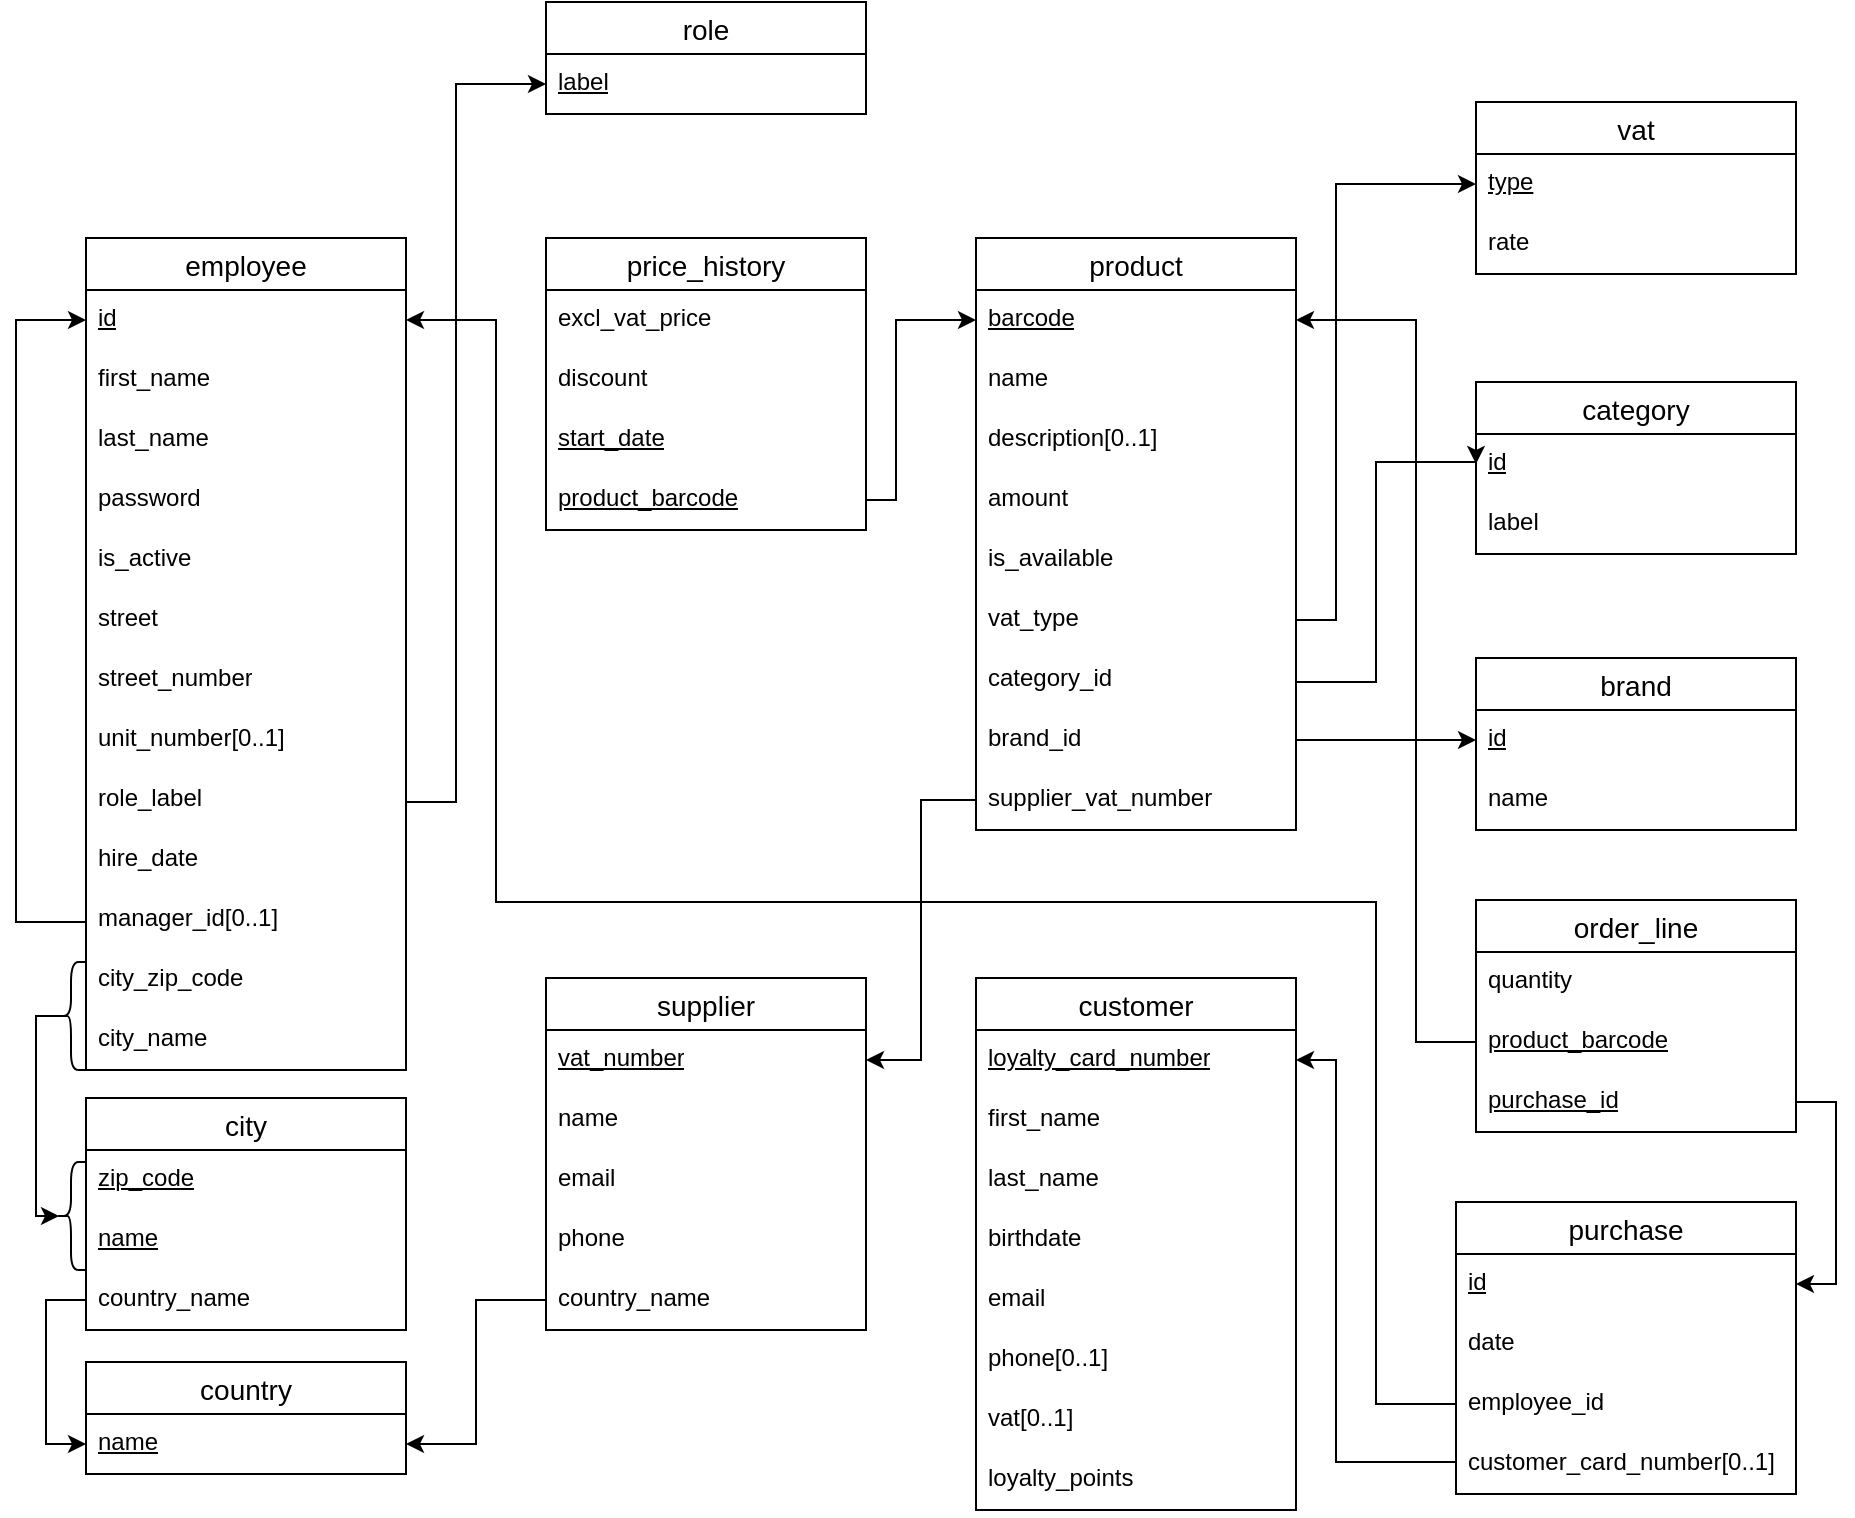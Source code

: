 <mxfile version="26.1.1">
  <diagram name="Page-1" id="KWOimu77VMeg4pdiOKhi">
    <mxGraphModel dx="2255" dy="879" grid="1" gridSize="10" guides="1" tooltips="1" connect="1" arrows="1" fold="1" page="1" pageScale="1" pageWidth="850" pageHeight="1100" math="0" shadow="0">
      <root>
        <mxCell id="0" />
        <mxCell id="1" parent="0" />
        <mxCell id="mwfjOEjG_0USMS4IyQ6j-1" value="employee" style="swimlane;fontStyle=0;childLayout=stackLayout;horizontal=1;startSize=26;horizontalStack=0;resizeParent=1;resizeParentMax=0;resizeLast=0;collapsible=1;marginBottom=0;align=center;fontSize=14;" parent="1" vertex="1">
          <mxGeometry x="-495" y="238" width="160" height="416" as="geometry" />
        </mxCell>
        <mxCell id="mwfjOEjG_0USMS4IyQ6j-2" value="&lt;u&gt;id&lt;/u&gt;" style="text;strokeColor=none;fillColor=none;spacingLeft=4;spacingRight=4;overflow=hidden;rotatable=0;points=[[0,0.5],[1,0.5]];portConstraint=eastwest;fontSize=12;whiteSpace=wrap;html=1;" parent="mwfjOEjG_0USMS4IyQ6j-1" vertex="1">
          <mxGeometry y="26" width="160" height="30" as="geometry" />
        </mxCell>
        <mxCell id="mwfjOEjG_0USMS4IyQ6j-3" value="first_name" style="text;strokeColor=none;fillColor=none;spacingLeft=4;spacingRight=4;overflow=hidden;rotatable=0;points=[[0,0.5],[1,0.5]];portConstraint=eastwest;fontSize=12;whiteSpace=wrap;html=1;" parent="mwfjOEjG_0USMS4IyQ6j-1" vertex="1">
          <mxGeometry y="56" width="160" height="30" as="geometry" />
        </mxCell>
        <mxCell id="mwfjOEjG_0USMS4IyQ6j-4" value="last_name" style="text;strokeColor=none;fillColor=none;spacingLeft=4;spacingRight=4;overflow=hidden;rotatable=0;points=[[0,0.5],[1,0.5]];portConstraint=eastwest;fontSize=12;whiteSpace=wrap;html=1;" parent="mwfjOEjG_0USMS4IyQ6j-1" vertex="1">
          <mxGeometry y="86" width="160" height="30" as="geometry" />
        </mxCell>
        <mxCell id="mwfjOEjG_0USMS4IyQ6j-5" value="password" style="text;strokeColor=none;fillColor=none;spacingLeft=4;spacingRight=4;overflow=hidden;rotatable=0;points=[[0,0.5],[1,0.5]];portConstraint=eastwest;fontSize=12;whiteSpace=wrap;html=1;" parent="mwfjOEjG_0USMS4IyQ6j-1" vertex="1">
          <mxGeometry y="116" width="160" height="30" as="geometry" />
        </mxCell>
        <mxCell id="bQ-zPAdMfd58xfYclVFQ-1" value="is_active" style="text;strokeColor=none;fillColor=none;spacingLeft=4;spacingRight=4;overflow=hidden;rotatable=0;points=[[0,0.5],[1,0.5]];portConstraint=eastwest;fontSize=12;whiteSpace=wrap;html=1;" parent="mwfjOEjG_0USMS4IyQ6j-1" vertex="1">
          <mxGeometry y="146" width="160" height="30" as="geometry" />
        </mxCell>
        <mxCell id="QZr-z11k4kutJhDiOuYp-19" value="street" style="text;strokeColor=none;fillColor=none;spacingLeft=4;spacingRight=4;overflow=hidden;rotatable=0;points=[[0,0.5],[1,0.5]];portConstraint=eastwest;fontSize=12;whiteSpace=wrap;html=1;" parent="mwfjOEjG_0USMS4IyQ6j-1" vertex="1">
          <mxGeometry y="176" width="160" height="30" as="geometry" />
        </mxCell>
        <mxCell id="QZr-z11k4kutJhDiOuYp-20" value="street_number" style="text;strokeColor=none;fillColor=none;spacingLeft=4;spacingRight=4;overflow=hidden;rotatable=0;points=[[0,0.5],[1,0.5]];portConstraint=eastwest;fontSize=12;whiteSpace=wrap;html=1;" parent="mwfjOEjG_0USMS4IyQ6j-1" vertex="1">
          <mxGeometry y="206" width="160" height="30" as="geometry" />
        </mxCell>
        <mxCell id="QZr-z11k4kutJhDiOuYp-21" value="unit_number[0..1]" style="text;strokeColor=none;fillColor=none;spacingLeft=4;spacingRight=4;overflow=hidden;rotatable=0;points=[[0,0.5],[1,0.5]];portConstraint=eastwest;fontSize=12;whiteSpace=wrap;html=1;" parent="mwfjOEjG_0USMS4IyQ6j-1" vertex="1">
          <mxGeometry y="236" width="160" height="30" as="geometry" />
        </mxCell>
        <mxCell id="QZr-z11k4kutJhDiOuYp-26" value="role_label" style="text;strokeColor=none;fillColor=none;spacingLeft=4;spacingRight=4;overflow=hidden;rotatable=0;points=[[0,0.5],[1,0.5]];portConstraint=eastwest;fontSize=12;whiteSpace=wrap;html=1;" parent="mwfjOEjG_0USMS4IyQ6j-1" vertex="1">
          <mxGeometry y="266" width="160" height="30" as="geometry" />
        </mxCell>
        <mxCell id="SNwJz7Uo0Z0ph2AFUXIb-15" value="hire_date" style="text;strokeColor=none;fillColor=none;spacingLeft=4;spacingRight=4;overflow=hidden;rotatable=0;points=[[0,0.5],[1,0.5]];portConstraint=eastwest;fontSize=12;whiteSpace=wrap;html=1;" parent="mwfjOEjG_0USMS4IyQ6j-1" vertex="1">
          <mxGeometry y="296" width="160" height="30" as="geometry" />
        </mxCell>
        <mxCell id="SNwJz7Uo0Z0ph2AFUXIb-36" style="edgeStyle=orthogonalEdgeStyle;rounded=0;orthogonalLoop=1;jettySize=auto;html=1;exitX=0;exitY=0.5;exitDx=0;exitDy=0;entryX=0;entryY=0.5;entryDx=0;entryDy=0;" parent="mwfjOEjG_0USMS4IyQ6j-1" source="SNwJz7Uo0Z0ph2AFUXIb-35" target="mwfjOEjG_0USMS4IyQ6j-2" edge="1">
          <mxGeometry relative="1" as="geometry">
            <Array as="points">
              <mxPoint x="-35" y="342" />
              <mxPoint x="-35" y="41" />
            </Array>
          </mxGeometry>
        </mxCell>
        <mxCell id="SNwJz7Uo0Z0ph2AFUXIb-35" value="manager_id[0..1]" style="text;strokeColor=none;fillColor=none;spacingLeft=4;spacingRight=4;overflow=hidden;rotatable=0;points=[[0,0.5],[1,0.5]];portConstraint=eastwest;fontSize=12;whiteSpace=wrap;html=1;" parent="mwfjOEjG_0USMS4IyQ6j-1" vertex="1">
          <mxGeometry y="326" width="160" height="30" as="geometry" />
        </mxCell>
        <mxCell id="SNwJz7Uo0Z0ph2AFUXIb-1" value="city_zip_code" style="text;strokeColor=none;fillColor=none;spacingLeft=4;spacingRight=4;overflow=hidden;rotatable=0;points=[[0,0.5],[1,0.5]];portConstraint=eastwest;fontSize=12;whiteSpace=wrap;html=1;" parent="mwfjOEjG_0USMS4IyQ6j-1" vertex="1">
          <mxGeometry y="356" width="160" height="30" as="geometry" />
        </mxCell>
        <mxCell id="SNwJz7Uo0Z0ph2AFUXIb-2" value="city_name" style="text;strokeColor=none;fillColor=none;spacingLeft=4;spacingRight=4;overflow=hidden;rotatable=0;points=[[0,0.5],[1,0.5]];portConstraint=eastwest;fontSize=12;whiteSpace=wrap;html=1;" parent="mwfjOEjG_0USMS4IyQ6j-1" vertex="1">
          <mxGeometry y="386" width="160" height="30" as="geometry" />
        </mxCell>
        <mxCell id="bQ-zPAdMfd58xfYclVFQ-4" style="edgeStyle=orthogonalEdgeStyle;rounded=0;orthogonalLoop=1;jettySize=auto;html=1;exitX=1;exitY=0.75;exitDx=0;exitDy=0;entryX=0;entryY=0.5;entryDx=0;entryDy=0;" parent="1" source="mwfjOEjG_0USMS4IyQ6j-6" target="uZW9Lm77zSu4P6S-FU0z-10" edge="1">
          <mxGeometry relative="1" as="geometry">
            <Array as="points">
              <mxPoint x="150" y="460" />
              <mxPoint x="150" y="350" />
              <mxPoint x="200" y="350" />
            </Array>
          </mxGeometry>
        </mxCell>
        <mxCell id="mwfjOEjG_0USMS4IyQ6j-6" value="product" style="swimlane;fontStyle=0;childLayout=stackLayout;horizontal=1;startSize=26;horizontalStack=0;resizeParent=1;resizeParentMax=0;resizeLast=0;collapsible=1;marginBottom=0;align=center;fontSize=14;" parent="1" vertex="1">
          <mxGeometry x="-50" y="238" width="160" height="296" as="geometry" />
        </mxCell>
        <mxCell id="mwfjOEjG_0USMS4IyQ6j-7" value="&lt;u&gt;barcode&lt;/u&gt;" style="text;strokeColor=none;fillColor=none;spacingLeft=4;spacingRight=4;overflow=hidden;rotatable=0;points=[[0,0.5],[1,0.5]];portConstraint=eastwest;fontSize=12;whiteSpace=wrap;html=1;" parent="mwfjOEjG_0USMS4IyQ6j-6" vertex="1">
          <mxGeometry y="26" width="160" height="30" as="geometry" />
        </mxCell>
        <mxCell id="mwfjOEjG_0USMS4IyQ6j-8" value="name" style="text;strokeColor=none;fillColor=none;spacingLeft=4;spacingRight=4;overflow=hidden;rotatable=0;points=[[0,0.5],[1,0.5]];portConstraint=eastwest;fontSize=12;whiteSpace=wrap;html=1;" parent="mwfjOEjG_0USMS4IyQ6j-6" vertex="1">
          <mxGeometry y="56" width="160" height="30" as="geometry" />
        </mxCell>
        <mxCell id="bQ-zPAdMfd58xfYclVFQ-3" value="description[0..1]" style="text;strokeColor=none;fillColor=none;spacingLeft=4;spacingRight=4;overflow=hidden;rotatable=0;points=[[0,0.5],[1,0.5]];portConstraint=eastwest;fontSize=12;whiteSpace=wrap;html=1;" parent="mwfjOEjG_0USMS4IyQ6j-6" vertex="1">
          <mxGeometry y="86" width="160" height="30" as="geometry" />
        </mxCell>
        <mxCell id="mwfjOEjG_0USMS4IyQ6j-9" value="amount" style="text;strokeColor=none;fillColor=none;spacingLeft=4;spacingRight=4;overflow=hidden;rotatable=0;points=[[0,0.5],[1,0.5]];portConstraint=eastwest;fontSize=12;whiteSpace=wrap;html=1;" parent="mwfjOEjG_0USMS4IyQ6j-6" vertex="1">
          <mxGeometry y="116" width="160" height="30" as="geometry" />
        </mxCell>
        <mxCell id="QZr-z11k4kutJhDiOuYp-1" value="is_available" style="text;strokeColor=none;fillColor=none;spacingLeft=4;spacingRight=4;overflow=hidden;rotatable=0;points=[[0,0.5],[1,0.5]];portConstraint=eastwest;fontSize=12;whiteSpace=wrap;html=1;" parent="mwfjOEjG_0USMS4IyQ6j-6" vertex="1">
          <mxGeometry y="146" width="160" height="30" as="geometry" />
        </mxCell>
        <mxCell id="SNwJz7Uo0Z0ph2AFUXIb-21" value="vat_type" style="text;strokeColor=none;fillColor=none;spacingLeft=4;spacingRight=4;overflow=hidden;rotatable=0;points=[[0,0.5],[1,0.5]];portConstraint=eastwest;fontSize=12;whiteSpace=wrap;html=1;" parent="mwfjOEjG_0USMS4IyQ6j-6" vertex="1">
          <mxGeometry y="176" width="160" height="30" as="geometry" />
        </mxCell>
        <mxCell id="SNwJz7Uo0Z0ph2AFUXIb-23" value="category_id" style="text;strokeColor=none;fillColor=none;spacingLeft=4;spacingRight=4;overflow=hidden;rotatable=0;points=[[0,0.5],[1,0.5]];portConstraint=eastwest;fontSize=12;whiteSpace=wrap;html=1;" parent="mwfjOEjG_0USMS4IyQ6j-6" vertex="1">
          <mxGeometry y="206" width="160" height="30" as="geometry" />
        </mxCell>
        <mxCell id="SNwJz7Uo0Z0ph2AFUXIb-25" value="brand_id" style="text;strokeColor=none;fillColor=none;spacingLeft=4;spacingRight=4;overflow=hidden;rotatable=0;points=[[0,0.5],[1,0.5]];portConstraint=eastwest;fontSize=12;whiteSpace=wrap;html=1;" parent="mwfjOEjG_0USMS4IyQ6j-6" vertex="1">
          <mxGeometry y="236" width="160" height="30" as="geometry" />
        </mxCell>
        <mxCell id="SNwJz7Uo0Z0ph2AFUXIb-13" value="supplier_vat_number" style="text;strokeColor=none;fillColor=none;spacingLeft=4;spacingRight=4;overflow=hidden;rotatable=0;points=[[0,0.5],[1,0.5]];portConstraint=eastwest;fontSize=12;whiteSpace=wrap;html=1;" parent="mwfjOEjG_0USMS4IyQ6j-6" vertex="1">
          <mxGeometry y="266" width="160" height="30" as="geometry" />
        </mxCell>
        <mxCell id="mwfjOEjG_0USMS4IyQ6j-19" value="brand" style="swimlane;fontStyle=0;childLayout=stackLayout;horizontal=1;startSize=26;horizontalStack=0;resizeParent=1;resizeParentMax=0;resizeLast=0;collapsible=1;marginBottom=0;align=center;fontSize=14;" parent="1" vertex="1">
          <mxGeometry x="200" y="448" width="160" height="86" as="geometry" />
        </mxCell>
        <mxCell id="mwfjOEjG_0USMS4IyQ6j-20" value="&lt;u&gt;id&lt;/u&gt;" style="text;strokeColor=none;fillColor=none;spacingLeft=4;spacingRight=4;overflow=hidden;rotatable=0;points=[[0,0.5],[1,0.5]];portConstraint=eastwest;fontSize=12;whiteSpace=wrap;html=1;" parent="mwfjOEjG_0USMS4IyQ6j-19" vertex="1">
          <mxGeometry y="26" width="160" height="30" as="geometry" />
        </mxCell>
        <mxCell id="QZr-z11k4kutJhDiOuYp-6" value="name" style="text;strokeColor=none;fillColor=none;spacingLeft=4;spacingRight=4;overflow=hidden;rotatable=0;points=[[0,0.5],[1,0.5]];portConstraint=eastwest;fontSize=12;whiteSpace=wrap;html=1;" parent="mwfjOEjG_0USMS4IyQ6j-19" vertex="1">
          <mxGeometry y="56" width="160" height="30" as="geometry" />
        </mxCell>
        <mxCell id="QZr-z11k4kutJhDiOuYp-2" value="supplier" style="swimlane;fontStyle=0;childLayout=stackLayout;horizontal=1;startSize=26;horizontalStack=0;resizeParent=1;resizeParentMax=0;resizeLast=0;collapsible=1;marginBottom=0;align=center;fontSize=14;" parent="1" vertex="1">
          <mxGeometry x="-265" y="608" width="160" height="176" as="geometry" />
        </mxCell>
        <mxCell id="QZr-z11k4kutJhDiOuYp-3" value="&lt;u&gt;vat_number&lt;/u&gt;" style="text;strokeColor=none;fillColor=none;spacingLeft=4;spacingRight=4;overflow=hidden;rotatable=0;points=[[0,0.5],[1,0.5]];portConstraint=eastwest;fontSize=12;whiteSpace=wrap;html=1;" parent="QZr-z11k4kutJhDiOuYp-2" vertex="1">
          <mxGeometry y="26" width="160" height="30" as="geometry" />
        </mxCell>
        <mxCell id="QZr-z11k4kutJhDiOuYp-7" value="name" style="text;strokeColor=none;fillColor=none;spacingLeft=4;spacingRight=4;overflow=hidden;rotatable=0;points=[[0,0.5],[1,0.5]];portConstraint=eastwest;fontSize=12;whiteSpace=wrap;html=1;" parent="QZr-z11k4kutJhDiOuYp-2" vertex="1">
          <mxGeometry y="56" width="160" height="30" as="geometry" />
        </mxCell>
        <mxCell id="QZr-z11k4kutJhDiOuYp-14" value="email" style="text;strokeColor=none;fillColor=none;spacingLeft=4;spacingRight=4;overflow=hidden;rotatable=0;points=[[0,0.5],[1,0.5]];portConstraint=eastwest;fontSize=12;whiteSpace=wrap;html=1;" parent="QZr-z11k4kutJhDiOuYp-2" vertex="1">
          <mxGeometry y="86" width="160" height="30" as="geometry" />
        </mxCell>
        <mxCell id="QZr-z11k4kutJhDiOuYp-27" value="phone" style="text;strokeColor=none;fillColor=none;spacingLeft=4;spacingRight=4;overflow=hidden;rotatable=0;points=[[0,0.5],[1,0.5]];portConstraint=eastwest;fontSize=12;whiteSpace=wrap;html=1;" parent="QZr-z11k4kutJhDiOuYp-2" vertex="1">
          <mxGeometry y="116" width="160" height="30" as="geometry" />
        </mxCell>
        <mxCell id="SNwJz7Uo0Z0ph2AFUXIb-11" value="country_name" style="text;strokeColor=none;fillColor=none;spacingLeft=4;spacingRight=4;overflow=hidden;rotatable=0;points=[[0,0.5],[1,0.5]];portConstraint=eastwest;fontSize=12;whiteSpace=wrap;html=1;" parent="QZr-z11k4kutJhDiOuYp-2" vertex="1">
          <mxGeometry y="146" width="160" height="30" as="geometry" />
        </mxCell>
        <mxCell id="QZr-z11k4kutJhDiOuYp-15" value="city" style="swimlane;fontStyle=0;childLayout=stackLayout;horizontal=1;startSize=26;horizontalStack=0;resizeParent=1;resizeParentMax=0;resizeLast=0;collapsible=1;marginBottom=0;align=center;fontSize=14;" parent="1" vertex="1">
          <mxGeometry x="-495" y="668" width="160" height="116" as="geometry" />
        </mxCell>
        <mxCell id="QZr-z11k4kutJhDiOuYp-16" value="&lt;u&gt;zip_code&lt;/u&gt;" style="text;strokeColor=none;fillColor=none;spacingLeft=4;spacingRight=4;overflow=hidden;rotatable=0;points=[[0,0.5],[1,0.5]];portConstraint=eastwest;fontSize=12;whiteSpace=wrap;html=1;" parent="QZr-z11k4kutJhDiOuYp-15" vertex="1">
          <mxGeometry y="26" width="160" height="30" as="geometry" />
        </mxCell>
        <mxCell id="QZr-z11k4kutJhDiOuYp-17" value="&lt;u&gt;name&lt;/u&gt;" style="text;strokeColor=none;fillColor=none;spacingLeft=4;spacingRight=4;overflow=hidden;rotatable=0;points=[[0,0.5],[1,0.5]];portConstraint=eastwest;fontSize=12;whiteSpace=wrap;html=1;" parent="QZr-z11k4kutJhDiOuYp-15" vertex="1">
          <mxGeometry y="56" width="160" height="30" as="geometry" />
        </mxCell>
        <mxCell id="SNwJz7Uo0Z0ph2AFUXIb-8" value="country_name" style="text;strokeColor=none;fillColor=none;spacingLeft=4;spacingRight=4;overflow=hidden;rotatable=0;points=[[0,0.5],[1,0.5]];portConstraint=eastwest;fontSize=12;whiteSpace=wrap;html=1;" parent="QZr-z11k4kutJhDiOuYp-15" vertex="1">
          <mxGeometry y="86" width="160" height="30" as="geometry" />
        </mxCell>
        <mxCell id="QZr-z11k4kutJhDiOuYp-22" value="country" style="swimlane;fontStyle=0;childLayout=stackLayout;horizontal=1;startSize=26;horizontalStack=0;resizeParent=1;resizeParentMax=0;resizeLast=0;collapsible=1;marginBottom=0;align=center;fontSize=14;" parent="1" vertex="1">
          <mxGeometry x="-495" y="800" width="160" height="56" as="geometry" />
        </mxCell>
        <mxCell id="QZr-z11k4kutJhDiOuYp-23" value="&lt;u&gt;name&lt;/u&gt;" style="text;strokeColor=none;fillColor=none;spacingLeft=4;spacingRight=4;overflow=hidden;rotatable=0;points=[[0,0.5],[1,0.5]];portConstraint=eastwest;fontSize=12;whiteSpace=wrap;html=1;" parent="QZr-z11k4kutJhDiOuYp-22" vertex="1">
          <mxGeometry y="26" width="160" height="30" as="geometry" />
        </mxCell>
        <mxCell id="eKYF488PRIwVj6qgCMkd-2" value="price_history" style="swimlane;fontStyle=0;childLayout=stackLayout;horizontal=1;startSize=26;horizontalStack=0;resizeParent=1;resizeParentMax=0;resizeLast=0;collapsible=1;marginBottom=0;align=center;fontSize=14;" parent="1" vertex="1">
          <mxGeometry x="-265" y="238" width="160" height="146" as="geometry" />
        </mxCell>
        <mxCell id="eKYF488PRIwVj6qgCMkd-4" value="excl_vat_price" style="text;strokeColor=none;fillColor=none;spacingLeft=4;spacingRight=4;overflow=hidden;rotatable=0;points=[[0,0.5],[1,0.5]];portConstraint=eastwest;fontSize=12;whiteSpace=wrap;html=1;" parent="eKYF488PRIwVj6qgCMkd-2" vertex="1">
          <mxGeometry y="26" width="160" height="30" as="geometry" />
        </mxCell>
        <mxCell id="eKYF488PRIwVj6qgCMkd-18" value="discount" style="text;strokeColor=none;fillColor=none;spacingLeft=4;spacingRight=4;overflow=hidden;rotatable=0;points=[[0,0.5],[1,0.5]];portConstraint=eastwest;fontSize=12;whiteSpace=wrap;html=1;" parent="eKYF488PRIwVj6qgCMkd-2" vertex="1">
          <mxGeometry y="56" width="160" height="30" as="geometry" />
        </mxCell>
        <mxCell id="eKYF488PRIwVj6qgCMkd-11" value="start_date" style="text;strokeColor=none;fillColor=none;spacingLeft=4;spacingRight=4;overflow=hidden;rotatable=0;points=[[0,0.5],[1,0.5]];portConstraint=eastwest;fontSize=12;whiteSpace=wrap;html=1;fontStyle=4" parent="eKYF488PRIwVj6qgCMkd-2" vertex="1">
          <mxGeometry y="86" width="160" height="30" as="geometry" />
        </mxCell>
        <mxCell id="SNwJz7Uo0Z0ph2AFUXIb-33" value="product_barcode" style="text;strokeColor=none;fillColor=none;spacingLeft=4;spacingRight=4;overflow=hidden;rotatable=0;points=[[0,0.5],[1,0.5]];portConstraint=eastwest;fontSize=12;whiteSpace=wrap;html=1;fontStyle=4" parent="eKYF488PRIwVj6qgCMkd-2" vertex="1">
          <mxGeometry y="116" width="160" height="30" as="geometry" />
        </mxCell>
        <mxCell id="eKYF488PRIwVj6qgCMkd-20" value="customer" style="swimlane;fontStyle=0;childLayout=stackLayout;horizontal=1;startSize=26;horizontalStack=0;resizeParent=1;resizeParentMax=0;resizeLast=0;collapsible=1;marginBottom=0;align=center;fontSize=14;" parent="1" vertex="1">
          <mxGeometry x="-50" y="608" width="160" height="266" as="geometry" />
        </mxCell>
        <mxCell id="eKYF488PRIwVj6qgCMkd-21" value="&lt;u&gt;loyalty_card_number&lt;/u&gt;" style="text;strokeColor=none;fillColor=none;spacingLeft=4;spacingRight=4;overflow=hidden;rotatable=0;points=[[0,0.5],[1,0.5]];portConstraint=eastwest;fontSize=12;whiteSpace=wrap;html=1;" parent="eKYF488PRIwVj6qgCMkd-20" vertex="1">
          <mxGeometry y="26" width="160" height="30" as="geometry" />
        </mxCell>
        <mxCell id="eKYF488PRIwVj6qgCMkd-22" value="first_name" style="text;strokeColor=none;fillColor=none;spacingLeft=4;spacingRight=4;overflow=hidden;rotatable=0;points=[[0,0.5],[1,0.5]];portConstraint=eastwest;fontSize=12;whiteSpace=wrap;html=1;" parent="eKYF488PRIwVj6qgCMkd-20" vertex="1">
          <mxGeometry y="56" width="160" height="30" as="geometry" />
        </mxCell>
        <mxCell id="eKYF488PRIwVj6qgCMkd-26" value="last_name" style="text;strokeColor=none;fillColor=none;spacingLeft=4;spacingRight=4;overflow=hidden;rotatable=0;points=[[0,0.5],[1,0.5]];portConstraint=eastwest;fontSize=12;whiteSpace=wrap;html=1;" parent="eKYF488PRIwVj6qgCMkd-20" vertex="1">
          <mxGeometry y="86" width="160" height="30" as="geometry" />
        </mxCell>
        <mxCell id="uZW9Lm77zSu4P6S-FU0z-4" value="birthdate" style="text;strokeColor=none;fillColor=none;spacingLeft=4;spacingRight=4;overflow=hidden;rotatable=0;points=[[0,0.5],[1,0.5]];portConstraint=eastwest;fontSize=12;whiteSpace=wrap;html=1;" parent="eKYF488PRIwVj6qgCMkd-20" vertex="1">
          <mxGeometry y="116" width="160" height="30" as="geometry" />
        </mxCell>
        <mxCell id="eKYF488PRIwVj6qgCMkd-24" value="email" style="text;strokeColor=none;fillColor=none;spacingLeft=4;spacingRight=4;overflow=hidden;rotatable=0;points=[[0,0.5],[1,0.5]];portConstraint=eastwest;fontSize=12;whiteSpace=wrap;html=1;" parent="eKYF488PRIwVj6qgCMkd-20" vertex="1">
          <mxGeometry y="146" width="160" height="30" as="geometry" />
        </mxCell>
        <mxCell id="eKYF488PRIwVj6qgCMkd-25" value="phone[0..1]" style="text;strokeColor=none;fillColor=none;spacingLeft=4;spacingRight=4;overflow=hidden;rotatable=0;points=[[0,0.5],[1,0.5]];portConstraint=eastwest;fontSize=12;whiteSpace=wrap;html=1;" parent="eKYF488PRIwVj6qgCMkd-20" vertex="1">
          <mxGeometry y="176" width="160" height="30" as="geometry" />
        </mxCell>
        <mxCell id="qaBxt1jgXCRZqOWwcfoi-2" value="vat[0..1]" style="text;strokeColor=none;fillColor=none;spacingLeft=4;spacingRight=4;overflow=hidden;rotatable=0;points=[[0,0.5],[1,0.5]];portConstraint=eastwest;fontSize=12;whiteSpace=wrap;html=1;" parent="eKYF488PRIwVj6qgCMkd-20" vertex="1">
          <mxGeometry y="206" width="160" height="30" as="geometry" />
        </mxCell>
        <mxCell id="eKYF488PRIwVj6qgCMkd-27" value="loyalty_points" style="text;strokeColor=none;fillColor=none;spacingLeft=4;spacingRight=4;overflow=hidden;rotatable=0;points=[[0,0.5],[1,0.5]];portConstraint=eastwest;fontSize=12;whiteSpace=wrap;html=1;" parent="eKYF488PRIwVj6qgCMkd-20" vertex="1">
          <mxGeometry y="236" width="160" height="30" as="geometry" />
        </mxCell>
        <mxCell id="eKYF488PRIwVj6qgCMkd-29" value="purchase" style="swimlane;fontStyle=0;childLayout=stackLayout;horizontal=1;startSize=26;horizontalStack=0;resizeParent=1;resizeParentMax=0;resizeLast=0;collapsible=1;marginBottom=0;align=center;fontSize=14;" parent="1" vertex="1">
          <mxGeometry x="190" y="720" width="170" height="146" as="geometry" />
        </mxCell>
        <mxCell id="eKYF488PRIwVj6qgCMkd-30" value="&lt;u&gt;id&lt;/u&gt;" style="text;strokeColor=none;fillColor=none;spacingLeft=4;spacingRight=4;overflow=hidden;rotatable=0;points=[[0,0.5],[1,0.5]];portConstraint=eastwest;fontSize=12;whiteSpace=wrap;html=1;" parent="eKYF488PRIwVj6qgCMkd-29" vertex="1">
          <mxGeometry y="26" width="170" height="30" as="geometry" />
        </mxCell>
        <mxCell id="eKYF488PRIwVj6qgCMkd-31" value="date" style="text;strokeColor=none;fillColor=none;spacingLeft=4;spacingRight=4;overflow=hidden;rotatable=0;points=[[0,0.5],[1,0.5]];portConstraint=eastwest;fontSize=12;whiteSpace=wrap;html=1;" parent="eKYF488PRIwVj6qgCMkd-29" vertex="1">
          <mxGeometry y="56" width="170" height="30" as="geometry" />
        </mxCell>
        <mxCell id="SNwJz7Uo0Z0ph2AFUXIb-17" value="employee_id" style="text;strokeColor=none;fillColor=none;spacingLeft=4;spacingRight=4;overflow=hidden;rotatable=0;points=[[0,0.5],[1,0.5]];portConstraint=eastwest;fontSize=12;whiteSpace=wrap;html=1;" parent="eKYF488PRIwVj6qgCMkd-29" vertex="1">
          <mxGeometry y="86" width="170" height="30" as="geometry" />
        </mxCell>
        <mxCell id="SNwJz7Uo0Z0ph2AFUXIb-19" value="customer_card_number[0..1]" style="text;strokeColor=none;fillColor=none;spacingLeft=4;spacingRight=4;overflow=hidden;rotatable=0;points=[[0,0.5],[1,0.5]];portConstraint=eastwest;fontSize=12;whiteSpace=wrap;html=1;" parent="eKYF488PRIwVj6qgCMkd-29" vertex="1">
          <mxGeometry y="116" width="170" height="30" as="geometry" />
        </mxCell>
        <mxCell id="eKYF488PRIwVj6qgCMkd-33" value="order_line" style="swimlane;fontStyle=0;childLayout=stackLayout;horizontal=1;startSize=26;horizontalStack=0;resizeParent=1;resizeParentMax=0;resizeLast=0;collapsible=1;marginBottom=0;align=center;fontSize=14;" parent="1" vertex="1">
          <mxGeometry x="200" y="569" width="160" height="116" as="geometry" />
        </mxCell>
        <mxCell id="eKYF488PRIwVj6qgCMkd-34" value="quantity" style="text;strokeColor=none;fillColor=none;spacingLeft=4;spacingRight=4;overflow=hidden;rotatable=0;points=[[0,0.5],[1,0.5]];portConstraint=eastwest;fontSize=12;whiteSpace=wrap;html=1;" parent="eKYF488PRIwVj6qgCMkd-33" vertex="1">
          <mxGeometry y="26" width="160" height="30" as="geometry" />
        </mxCell>
        <mxCell id="SNwJz7Uo0Z0ph2AFUXIb-27" value="product_barcode" style="text;strokeColor=none;fillColor=none;spacingLeft=4;spacingRight=4;overflow=hidden;rotatable=0;points=[[0,0.5],[1,0.5]];portConstraint=eastwest;fontSize=12;whiteSpace=wrap;html=1;fontStyle=4" parent="eKYF488PRIwVj6qgCMkd-33" vertex="1">
          <mxGeometry y="56" width="160" height="30" as="geometry" />
        </mxCell>
        <mxCell id="SNwJz7Uo0Z0ph2AFUXIb-31" value="purchase_id" style="text;strokeColor=none;fillColor=none;spacingLeft=4;spacingRight=4;overflow=hidden;rotatable=0;points=[[0,0.5],[1,0.5]];portConstraint=eastwest;fontSize=12;whiteSpace=wrap;html=1;fontStyle=4" parent="eKYF488PRIwVj6qgCMkd-33" vertex="1">
          <mxGeometry y="86" width="160" height="30" as="geometry" />
        </mxCell>
        <mxCell id="uZW9Lm77zSu4P6S-FU0z-9" value="category" style="swimlane;fontStyle=0;childLayout=stackLayout;horizontal=1;startSize=26;horizontalStack=0;resizeParent=1;resizeParentMax=0;resizeLast=0;collapsible=1;marginBottom=0;align=center;fontSize=14;" parent="1" vertex="1">
          <mxGeometry x="200" y="310" width="160" height="86" as="geometry" />
        </mxCell>
        <mxCell id="uZW9Lm77zSu4P6S-FU0z-10" value="&lt;u&gt;id&lt;/u&gt;" style="text;strokeColor=none;fillColor=none;spacingLeft=4;spacingRight=4;overflow=hidden;rotatable=0;points=[[0,0.5],[1,0.5]];portConstraint=eastwest;fontSize=12;whiteSpace=wrap;html=1;" parent="uZW9Lm77zSu4P6S-FU0z-9" vertex="1">
          <mxGeometry y="26" width="160" height="30" as="geometry" />
        </mxCell>
        <mxCell id="uZW9Lm77zSu4P6S-FU0z-11" value="label" style="text;strokeColor=none;fillColor=none;spacingLeft=4;spacingRight=4;overflow=hidden;rotatable=0;points=[[0,0.5],[1,0.5]];portConstraint=eastwest;fontSize=12;whiteSpace=wrap;html=1;" parent="uZW9Lm77zSu4P6S-FU0z-9" vertex="1">
          <mxGeometry y="56" width="160" height="30" as="geometry" />
        </mxCell>
        <mxCell id="8rzKLhAX-LIte7XOlbUK-1" value="vat" style="swimlane;fontStyle=0;childLayout=stackLayout;horizontal=1;startSize=26;horizontalStack=0;resizeParent=1;resizeParentMax=0;resizeLast=0;collapsible=1;marginBottom=0;align=center;fontSize=14;" parent="1" vertex="1">
          <mxGeometry x="200" y="170" width="160" height="86" as="geometry" />
        </mxCell>
        <mxCell id="8rzKLhAX-LIte7XOlbUK-2" value="&lt;u&gt;type&lt;/u&gt;" style="text;strokeColor=none;fillColor=none;spacingLeft=4;spacingRight=4;overflow=hidden;rotatable=0;points=[[0,0.5],[1,0.5]];portConstraint=eastwest;fontSize=12;whiteSpace=wrap;html=1;" parent="8rzKLhAX-LIte7XOlbUK-1" vertex="1">
          <mxGeometry y="26" width="160" height="30" as="geometry" />
        </mxCell>
        <mxCell id="8rzKLhAX-LIte7XOlbUK-3" value="rate" style="text;strokeColor=none;fillColor=none;spacingLeft=4;spacingRight=4;overflow=hidden;rotatable=0;points=[[0,0.5],[1,0.5]];portConstraint=eastwest;fontSize=12;whiteSpace=wrap;html=1;" parent="8rzKLhAX-LIte7XOlbUK-1" vertex="1">
          <mxGeometry y="56" width="160" height="30" as="geometry" />
        </mxCell>
        <mxCell id="8rzKLhAX-LIte7XOlbUK-5" value="role" style="swimlane;fontStyle=0;childLayout=stackLayout;horizontal=1;startSize=26;horizontalStack=0;resizeParent=1;resizeParentMax=0;resizeLast=0;collapsible=1;marginBottom=0;align=center;fontSize=14;" parent="1" vertex="1">
          <mxGeometry x="-265" y="120" width="160" height="56" as="geometry" />
        </mxCell>
        <mxCell id="8rzKLhAX-LIte7XOlbUK-6" value="&lt;u&gt;label&lt;/u&gt;" style="text;strokeColor=none;fillColor=none;spacingLeft=4;spacingRight=4;overflow=hidden;rotatable=0;points=[[0,0.5],[1,0.5]];portConstraint=eastwest;fontSize=12;whiteSpace=wrap;html=1;" parent="8rzKLhAX-LIte7XOlbUK-5" vertex="1">
          <mxGeometry y="26" width="160" height="30" as="geometry" />
        </mxCell>
        <mxCell id="SNwJz7Uo0Z0ph2AFUXIb-3" value="" style="shape=curlyBracket;whiteSpace=wrap;html=1;rounded=1;labelPosition=left;verticalLabelPosition=middle;align=right;verticalAlign=middle;size=0.5;" parent="1" vertex="1">
          <mxGeometry x="-510" y="600" width="15" height="54" as="geometry" />
        </mxCell>
        <mxCell id="SNwJz7Uo0Z0ph2AFUXIb-5" value="" style="shape=curlyBracket;whiteSpace=wrap;html=1;rounded=1;labelPosition=left;verticalLabelPosition=middle;align=right;verticalAlign=middle;size=0.5;" parent="1" vertex="1">
          <mxGeometry x="-510" y="700" width="15" height="54" as="geometry" />
        </mxCell>
        <mxCell id="SNwJz7Uo0Z0ph2AFUXIb-7" style="edgeStyle=orthogonalEdgeStyle;rounded=0;orthogonalLoop=1;jettySize=auto;html=1;exitX=0.1;exitY=0.5;exitDx=0;exitDy=0;exitPerimeter=0;entryX=0.1;entryY=0.5;entryDx=0;entryDy=0;entryPerimeter=0;" parent="1" source="SNwJz7Uo0Z0ph2AFUXIb-3" target="SNwJz7Uo0Z0ph2AFUXIb-5" edge="1">
          <mxGeometry relative="1" as="geometry">
            <Array as="points">
              <mxPoint x="-520" y="627" />
              <mxPoint x="-520" y="727" />
            </Array>
          </mxGeometry>
        </mxCell>
        <mxCell id="SNwJz7Uo0Z0ph2AFUXIb-12" style="edgeStyle=orthogonalEdgeStyle;rounded=0;orthogonalLoop=1;jettySize=auto;html=1;exitX=0;exitY=0.5;exitDx=0;exitDy=0;entryX=1;entryY=0.5;entryDx=0;entryDy=0;" parent="1" source="SNwJz7Uo0Z0ph2AFUXIb-11" target="QZr-z11k4kutJhDiOuYp-23" edge="1">
          <mxGeometry relative="1" as="geometry" />
        </mxCell>
        <mxCell id="SNwJz7Uo0Z0ph2AFUXIb-14" style="edgeStyle=orthogonalEdgeStyle;rounded=0;orthogonalLoop=1;jettySize=auto;html=1;exitX=0;exitY=0.5;exitDx=0;exitDy=0;entryX=1;entryY=0.5;entryDx=0;entryDy=0;" parent="1" source="SNwJz7Uo0Z0ph2AFUXIb-13" target="QZr-z11k4kutJhDiOuYp-3" edge="1">
          <mxGeometry relative="1" as="geometry" />
        </mxCell>
        <mxCell id="SNwJz7Uo0Z0ph2AFUXIb-16" style="edgeStyle=orthogonalEdgeStyle;rounded=0;orthogonalLoop=1;jettySize=auto;html=1;exitX=1;exitY=0.5;exitDx=0;exitDy=0;entryX=0;entryY=0.5;entryDx=0;entryDy=0;" parent="1" source="QZr-z11k4kutJhDiOuYp-26" target="8rzKLhAX-LIte7XOlbUK-6" edge="1">
          <mxGeometry relative="1" as="geometry">
            <Array as="points">
              <mxPoint x="-310" y="520" />
              <mxPoint x="-310" y="161" />
            </Array>
          </mxGeometry>
        </mxCell>
        <mxCell id="SNwJz7Uo0Z0ph2AFUXIb-18" style="edgeStyle=orthogonalEdgeStyle;rounded=0;orthogonalLoop=1;jettySize=auto;html=1;exitX=0;exitY=0.5;exitDx=0;exitDy=0;entryX=1;entryY=0.5;entryDx=0;entryDy=0;" parent="1" source="SNwJz7Uo0Z0ph2AFUXIb-17" target="mwfjOEjG_0USMS4IyQ6j-2" edge="1">
          <mxGeometry relative="1" as="geometry">
            <Array as="points">
              <mxPoint x="150" y="821" />
              <mxPoint x="150" y="570" />
              <mxPoint x="-290" y="570" />
              <mxPoint x="-290" y="279" />
            </Array>
          </mxGeometry>
        </mxCell>
        <mxCell id="SNwJz7Uo0Z0ph2AFUXIb-20" style="edgeStyle=orthogonalEdgeStyle;rounded=0;orthogonalLoop=1;jettySize=auto;html=1;exitX=0;exitY=0.5;exitDx=0;exitDy=0;entryX=1;entryY=0.5;entryDx=0;entryDy=0;" parent="1" source="SNwJz7Uo0Z0ph2AFUXIb-19" target="eKYF488PRIwVj6qgCMkd-21" edge="1">
          <mxGeometry relative="1" as="geometry">
            <Array as="points">
              <mxPoint x="130" y="850" />
              <mxPoint x="130" y="649" />
            </Array>
          </mxGeometry>
        </mxCell>
        <mxCell id="SNwJz7Uo0Z0ph2AFUXIb-26" style="edgeStyle=orthogonalEdgeStyle;rounded=0;orthogonalLoop=1;jettySize=auto;html=1;entryX=0;entryY=0.5;entryDx=0;entryDy=0;exitX=1;exitY=0.5;exitDx=0;exitDy=0;" parent="1" source="SNwJz7Uo0Z0ph2AFUXIb-25" target="mwfjOEjG_0USMS4IyQ6j-20" edge="1">
          <mxGeometry relative="1" as="geometry">
            <mxPoint x="130" y="450" as="sourcePoint" />
            <Array as="points">
              <mxPoint x="180" y="489" />
              <mxPoint x="180" y="489" />
            </Array>
          </mxGeometry>
        </mxCell>
        <mxCell id="SNwJz7Uo0Z0ph2AFUXIb-28" style="edgeStyle=orthogonalEdgeStyle;rounded=0;orthogonalLoop=1;jettySize=auto;html=1;exitX=0;exitY=0.5;exitDx=0;exitDy=0;entryX=1;entryY=0.5;entryDx=0;entryDy=0;" parent="1" source="SNwJz7Uo0Z0ph2AFUXIb-27" target="mwfjOEjG_0USMS4IyQ6j-7" edge="1">
          <mxGeometry relative="1" as="geometry">
            <Array as="points">
              <mxPoint x="170" y="640" />
              <mxPoint x="170" y="279" />
            </Array>
          </mxGeometry>
        </mxCell>
        <mxCell id="SNwJz7Uo0Z0ph2AFUXIb-32" style="edgeStyle=orthogonalEdgeStyle;rounded=0;orthogonalLoop=1;jettySize=auto;html=1;exitX=1;exitY=0.5;exitDx=0;exitDy=0;entryX=1;entryY=0.5;entryDx=0;entryDy=0;" parent="1" source="SNwJz7Uo0Z0ph2AFUXIb-31" target="eKYF488PRIwVj6qgCMkd-30" edge="1">
          <mxGeometry relative="1" as="geometry" />
        </mxCell>
        <mxCell id="SNwJz7Uo0Z0ph2AFUXIb-34" style="edgeStyle=orthogonalEdgeStyle;rounded=0;orthogonalLoop=1;jettySize=auto;html=1;exitX=1;exitY=0.5;exitDx=0;exitDy=0;entryX=0;entryY=0.5;entryDx=0;entryDy=0;" parent="1" source="SNwJz7Uo0Z0ph2AFUXIb-33" target="mwfjOEjG_0USMS4IyQ6j-7" edge="1">
          <mxGeometry relative="1" as="geometry">
            <Array as="points">
              <mxPoint x="-90" y="369" />
              <mxPoint x="-90" y="279" />
            </Array>
          </mxGeometry>
        </mxCell>
        <mxCell id="bQ-zPAdMfd58xfYclVFQ-2" style="edgeStyle=orthogonalEdgeStyle;rounded=0;orthogonalLoop=1;jettySize=auto;html=1;exitX=0;exitY=0.5;exitDx=0;exitDy=0;entryX=0;entryY=0.5;entryDx=0;entryDy=0;" parent="1" source="SNwJz7Uo0Z0ph2AFUXIb-8" target="QZr-z11k4kutJhDiOuYp-23" edge="1">
          <mxGeometry relative="1" as="geometry" />
        </mxCell>
        <mxCell id="bQ-zPAdMfd58xfYclVFQ-5" style="edgeStyle=orthogonalEdgeStyle;rounded=0;orthogonalLoop=1;jettySize=auto;html=1;exitX=1;exitY=0.5;exitDx=0;exitDy=0;entryX=0;entryY=0.5;entryDx=0;entryDy=0;" parent="1" source="SNwJz7Uo0Z0ph2AFUXIb-21" target="8rzKLhAX-LIte7XOlbUK-2" edge="1">
          <mxGeometry relative="1" as="geometry">
            <mxPoint x="160" y="260.0" as="targetPoint" />
            <Array as="points">
              <mxPoint x="130" y="429" />
              <mxPoint x="130" y="211" />
            </Array>
          </mxGeometry>
        </mxCell>
      </root>
    </mxGraphModel>
  </diagram>
</mxfile>
